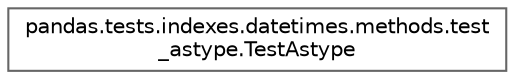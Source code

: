 digraph "Graphical Class Hierarchy"
{
 // LATEX_PDF_SIZE
  bgcolor="transparent";
  edge [fontname=Helvetica,fontsize=10,labelfontname=Helvetica,labelfontsize=10];
  node [fontname=Helvetica,fontsize=10,shape=box,height=0.2,width=0.4];
  rankdir="LR";
  Node0 [id="Node000000",label="pandas.tests.indexes.datetimes.methods.test\l_astype.TestAstype",height=0.2,width=0.4,color="grey40", fillcolor="white", style="filled",URL="$df/dca/classpandas_1_1tests_1_1indexes_1_1datetimes_1_1methods_1_1test__astype_1_1TestAstype.html",tooltip=" "];
}
